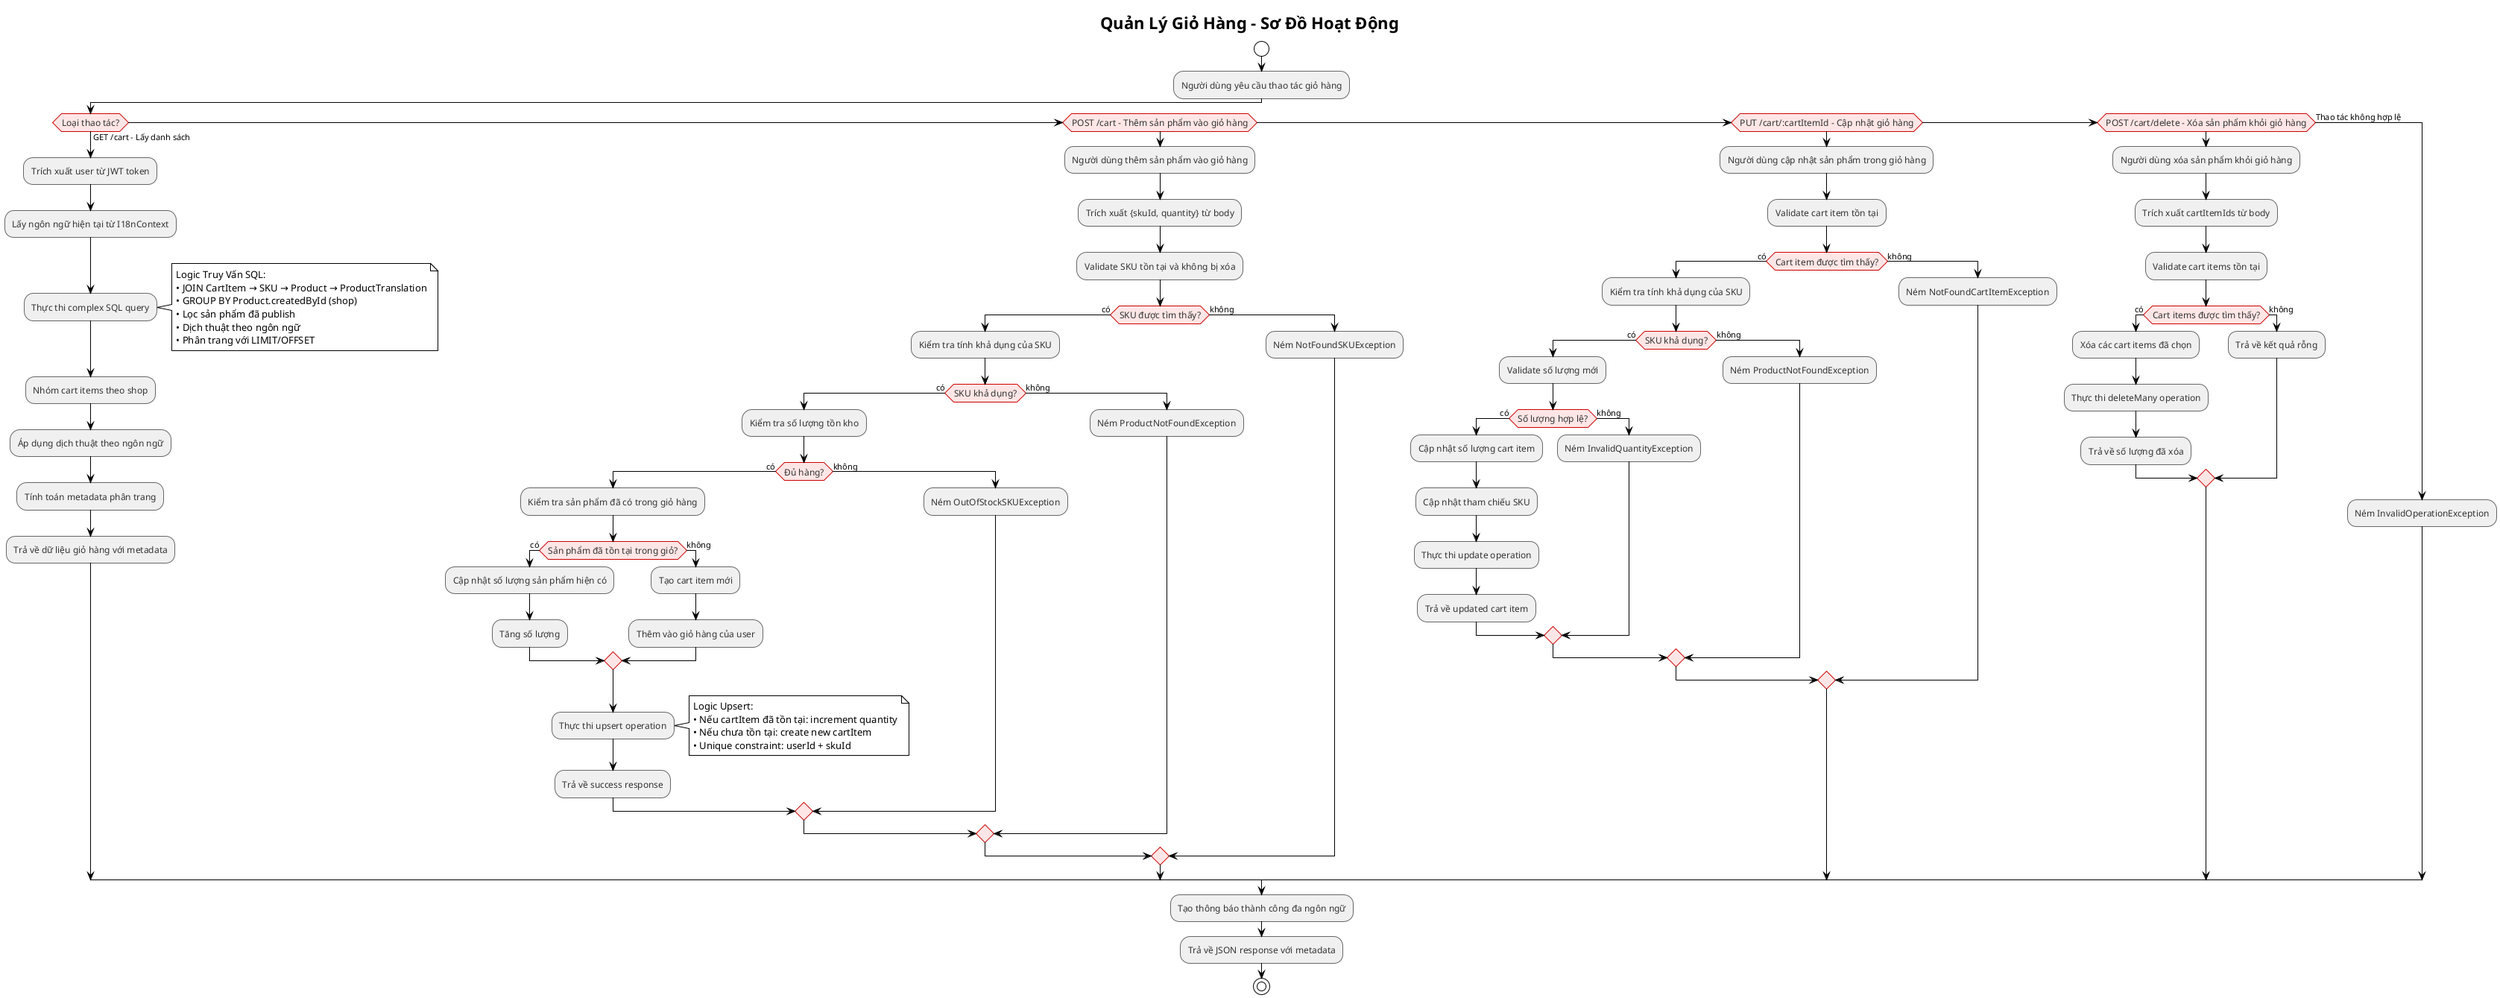 @startuml Cart Management Activity Diagram
!theme plain
skinparam backgroundColor #FFFFFF
skinparam activityFontSize 12
skinparam activityFontColor #333333
skinparam activityBorderColor #666666
skinparam activityBackgroundColor #F0F0F0
skinparam activityDiamondBackgroundColor #FFE6E6
skinparam activityDiamondBorderColor #CC0000

title Quản Lý Giỏ Hàng - Sơ Đồ Hoạt Động

start

:Người dùng yêu cầu thao tác giỏ hàng;

if (Loại thao tác?) then (GET /cart - Lấy danh sách)
  :Trích xuất user từ JWT token;
  :Lấy ngôn ngữ hiện tại từ I18nContext;
  :Thực thi complex SQL query;
  note right
  Logic Truy Vấn SQL:
  • JOIN CartItem → SKU → Product → ProductTranslation
  • GROUP BY Product.createdById (shop)
  • Lọc sản phẩm đã publish
  • Dịch thuật theo ngôn ngữ
  • Phân trang với LIMIT/OFFSET
  end note
  :Nhóm cart items theo shop;
  :Áp dụng dịch thuật theo ngôn ngữ;
  :Tính toán metadata phân trang;
  :Trả về dữ liệu giỏ hàng với metadata;

elseif (POST /cart - Thêm sản phẩm vào giỏ hàng) then
  :Người dùng thêm sản phẩm vào giỏ hàng;
  :Trích xuất {skuId, quantity} từ body;
  :Validate SKU tồn tại và không bị xóa;
  if (SKU được tìm thấy?) then (có)
    :Kiểm tra tính khả dụng của SKU;
    if (SKU khả dụng?) then (có)
      :Kiểm tra số lượng tồn kho;
      if (Đủ hàng?) then (có)
        :Kiểm tra sản phẩm đã có trong giỏ hàng;
        if (Sản phẩm đã tồn tại trong giỏ?) then (có)
          :Cập nhật số lượng sản phẩm hiện có;
          :Tăng số lượng;
        else (không)
          :Tạo cart item mới;
          :Thêm vào giỏ hàng của user;
        endif
        :Thực thi upsert operation;
        note right
        Logic Upsert:
        • Nếu cartItem đã tồn tại: increment quantity
        • Nếu chưa tồn tại: create new cartItem
        • Unique constraint: userId + skuId
        end note
        :Trả về success response;
      else (không)
        :Ném OutOfStockSKUException;
      endif
    else (không)
      :Ném ProductNotFoundException;
    endif
  else (không)
    :Ném NotFoundSKUException;
  endif

elseif (PUT /cart/:cartItemId - Cập nhật giỏ hàng) then
  :Người dùng cập nhật sản phẩm trong giỏ hàng;
  :Validate cart item tồn tại;
  if (Cart item được tìm thấy?) then (có)
    :Kiểm tra tính khả dụng của SKU;
    if (SKU khả dụng?) then (có)
      :Validate số lượng mới;
      if (Số lượng hợp lệ?) then (có)
        :Cập nhật số lượng cart item;
        :Cập nhật tham chiếu SKU;
        :Thực thi update operation;
        :Trả về updated cart item;
      else (không)
        :Ném InvalidQuantityException;
      endif
    else (không)
      :Ném ProductNotFoundException;
    endif
  else (không)
    :Ném NotFoundCartItemException;
  endif

elseif (POST /cart/delete - Xóa sản phẩm khỏi giỏ hàng) then
  :Người dùng xóa sản phẩm khỏi giỏ hàng;
  :Trích xuất cartItemIds từ body;
  :Validate cart items tồn tại;
  if (Cart items được tìm thấy?) then (có)
    :Xóa các cart items đã chọn;
    :Thực thi deleteMany operation;
    :Trả về số lượng đã xóa;
  else (không)
    :Trả về kết quả rỗng;
  endif

else (Thao tác không hợp lệ)
  :Ném InvalidOperationException;
endif

:Tạo thông báo thành công đa ngôn ngữ;
:Trả về JSON response với metadata;

stop

@enduml

